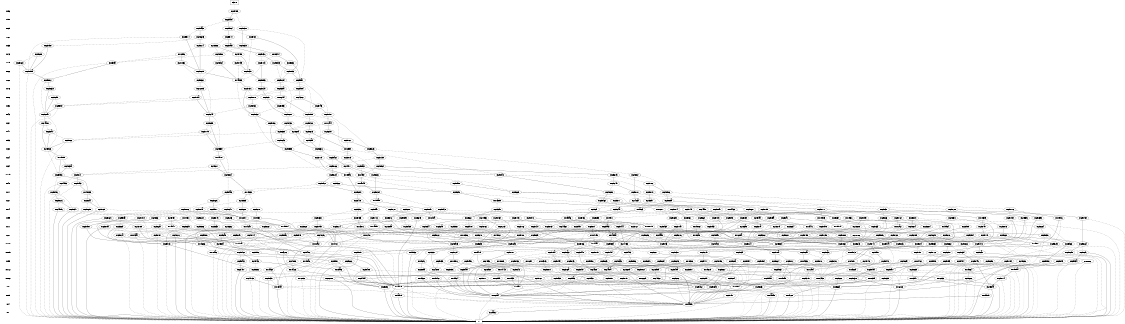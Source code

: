 digraph "DD" {
size = "7.5,10"
center = true;
edge [dir = none];
{ node [shape = plaintext];
  edge [style = invis];
  "CONST NODES" [style = invis];
" N56 " -> " N50 " -> " N69 " -> " N60 " -> " N63 " -> " N73 " -> " N79 " -> " N66 " -> " N82 " -> " N76 " -> " N86 " -> " N92 " -> " N43 " -> " N37 " -> " N47 " -> " N53 " -> " N30 " -> " N24 " -> " N34 " -> " N115 " -> " N40 " -> " N17 " -> " N27 " -> " N14 " -> " N99 " -> " N11 " -> " N21 " -> " N108 " -> " N105 " -> " N95 " -> " N112 " -> " N102 " -> " N8 " -> " N89 " -> " N4 " -> " N1 " -> "CONST NODES"; 
}
{ rank = same; node [shape = box]; edge [style = invis];
"  N370  "; }
{ rank = same; " N56 ";
"0x25489";
}
{ rank = same; " N50 ";
"0x25dbd";
}
{ rank = same; " N69 ";
"0x25c50";
"0x254a3";
"0x25d6d";
}
{ rank = same; " N60 ";
"0x25625";
"0x25544";
"0x25514";
"0x257cb";
}
{ rank = same; " N63 ";
"0x25c93";
"0x25d8e";
"0x25c14";
"0x258a5";
"0x25836";
}
{ rank = same; " N73 ";
"0x25850";
"0x1c5dc";
"0x1e3b4";
"0x2575e";
"0x25c8e";
"0x25c5c";
}
{ rank = same; " N79 ";
"0x257d9";
"0x25d64";
"0x251d0";
"0x2583c";
"0x25c2e";
"0x258be";
"0x20052";
"0x25bff";
}
{ rank = same; " N66 ";
"0x25025";
"0x256ae";
"0x25853";
"0x2585a";
}
{ rank = same; " N82 ";
"0x25c32";
"0x25882";
"0x25dc5";
"0x2564d";
"0x1ab35";
"0x255a1";
}
{ rank = same; " N76 ";
"0x20285";
"0x25640";
"0x2535a";
"0x2573c";
"0x25633";
"0x25d8d";
}
{ rank = same; " N86 ";
"0x2579a";
"0x25878";
"0x25651";
"0x256d5";
"0x24268";
"0x1c24d";
}
{ rank = same; " N92 ";
"0x257a8";
"0x25d30";
"0x25597";
"0x25d55";
}
{ rank = same; " N43 ";
"0x25680";
"0x25751";
"0x25c4b";
"0x25832";
"0x25895";
"0x252f5";
}
{ rank = same; " N37 ";
"0x25732";
"0x25699";
"0x25733";
"0x1c4a4";
"0x25dc8";
"0x24a80";
}
{ rank = same; " N47 ";
"0x25615";
"0x25c58";
"0x258a7";
"0x252b7";
"0x25779";
"0x2560f";
}
{ rank = same; " N53 ";
"0x256d3";
"0x258cc";
"0x25cad";
"0x25167";
}
{ rank = same; " N30 ";
"0x25823";
"0x1c5ef";
"0x25dc3";
"0x255ee";
"0x255fd";
"0x2563c";
}
{ rank = same; " N24 ";
"0x25739";
"0x25db2";
"0x25015";
"0x1d855";
"0x1fd78";
"0x25719";
}
{ rank = same; " N34 ";
"0x258a2";
"0x2563a";
"0x25866";
"0x24f17";
"0x25c07";
"0x25dcd";
}
{ rank = same; " N115 ";
"0x25d40";
"0x258c7";
"0x25d5c";
"0x25c3c";
"0x25675";
"0x25884";
"0x2582d";
"0x1eeac";
"0x25c41";
"0x24fe7";
}
{ rank = same; " N40 ";
"0x25d53";
"0x25d12";
"0x25249";
"0x25d98";
"0x1db4d";
"0x25322";
"0x24d93";
"0x25706";
}
{ rank = same; " N17 ";
"0x25001";
"0x1d36b";
"0x2581d";
"0x25dec";
"0x256ee";
"0x25ced";
"0x1b935";
"0x25cf8";
"0x25dae";
"0x25669";
"0x2503d";
"0x25d86";
}
{ rank = same; " N27 ";
"0x258ea";
"0x1bda0";
"0x25c4f";
"0x25571";
"0x25c16";
"0x25835";
"0x1d309";
"0x24cca";
"0x2562c";
"0x253d7";
"0x2541e";
"0x25d62";
}
{ rank = same; " N14 ";
"0x25c7e";
"0x25600";
"0x25cf1";
"0x25dfb";
"0x25620";
"0x25cb1";
"0x250fe";
"0x25d73";
"0x25c20";
"0x24fd0";
"0x25c47";
"0x25d07";
"0x25728";
"0x25771";
"0x25874";
"0x258db";
"0x25396";
"0x24bd6";
"0x25721";
"0x251c9";
"0x2587a";
"0x253f0";
"0x25c4a";
"0x25776";
"0x25749";
"0x1d463";
"0x25c29";
"0x1ce87";
"0x25641";
"0x1accf";
"0x2578b";
"0x2500c";
}
{ rank = same; " N99 ";
"0x2562f";
"0x25757";
"0x2519d";
"0x1dd35";
"0x258fa";
"0x25630";
"0x1cd0a";
"0x1c8b4";
"0x252cf";
"0x255fc";
"0x2560d";
"0x255ea";
"0x25df0";
"0x1f911";
"0x25c90";
"0x1d699";
"0x257e2";
"0x25372";
"0x25cc8";
"0x25c5e";
"0x255d9";
"0x25695";
"0x25c2b";
"0x25cf2";
"0x25cfd";
"0x1fbd6";
"0x2580d";
"0x1bffe";
"0x257e9";
"0x25ca1";
"0x25d61";
"0x25764";
"0x2584b";
"0x2575d";
"0x2546f";
"0x257eb";
"0x2564e";
"0x2540d";
"0x1f450";
"0x25621";
"0x25609";
"0x1df3c";
"0x25713";
"0x24e53";
"0x25d70";
"0x25c5f";
"0x257d8";
"0x25735";
"0x1f5a6";
"0x251af";
}
{ rank = same; " N11 ";
"0x25d59";
"0x2579b";
"0x1dc4b";
"0x25d75";
"0x256a8";
"0x24d32";
"0x25d09";
"0x258dd";
"0x25727";
"0x25c2a";
"0x25873";
"0x1eb1d";
"0x252a1";
"0x2536b";
"0x25614";
"0x258c9";
"0x2565b";
"0x258f4";
"0x258da";
"0x256f5";
"0x2568d";
"0x2587f";
"0x1b99d";
"0x20213";
"0x255f3";
"0x25d78";
"0x1bdcf";
"0x256c0";
"0x255e6";
"0x25828";
"0x25c7d";
"0x2528f";
"0x25d00";
"0x25632";
"0x25d44";
"0x1d06e";
"0x25c7a";
"0x1e019";
"0x1fd4c";
"0x25634";
"0x25dcb";
"0x1da8b";
"0x1db47";
"0x257c2";
"0x25c88";
"0x257a7";
"0x25531";
"0x2576c";
"0x25604";
"0x25da3";
"0x25d6b";
"0x25789";
"0x1f80c";
"0x257db";
"0x25c40";
"0x25dd7";
"0x1c7a2";
}
{ rank = same; " N21 ";
"0x1c7b0";
"0x25676";
"0x25c62";
"0x2577b";
"0x24fa9";
"0x25302";
"0x25394";
"0x25c1a";
"0x256db";
"0x25ddb";
"0x25670";
"0x25725";
"0x25d79";
"0x258ac";
"0x1d6aa";
"0x2579e";
"0x25821";
"0x25ca8";
"0x257e7";
"0x1bbc1";
"0x1c29a";
"0x256d6";
"0x1d1d9";
"0x2577f";
"0x2580e";
"0x25c98";
"0x1e656";
"0x256fd";
"0x24646";
"0x1aeba";
"0x25285";
"0x255d6";
"0x25722";
"0x2562b";
"0x25c1c";
"0x25822";
"0x20186";
"0x1eca8";
"0x25700";
"0x25d88";
"0x25616";
}
{ rank = same; " N108 ";
"0x24753";
"0x255ed";
"0x2583d";
"0x25329";
"0x1d7c1";
"0x2582c";
"0x1f7ea";
"0x25741";
"0x25c7f";
"0x23e60";
"0x25cd6";
"0x1f4fa";
"0x1d686";
"0x25d13";
"0x25db5";
"0x256fe";
"0x25d68";
"0x25648";
"0x258d4";
"0x257f5";
"0x25473";
"0x25644";
"0x1f991";
"0x256e2";
"0x25645";
"0x254b8";
"0x1cda2";
"0x25d4a";
"0x25786";
"0x25664";
"0x2556b";
}
{ rank = same; " N105 ";
"0x2503f";
"0x25456";
"0x258b6";
"0x25237";
"0x25290";
"0x2563f";
"0x256b7";
"0x25791";
"0x1b932";
"0x25875";
"0x257bf";
"0x25601";
"0x2572f";
"0x256ac";
"0x25d51";
"0x25453";
"0x25707";
"0x25d60";
"0x256fc";
"0x1edac";
"0x2519a";
"0x256a1";
"0x1f326";
"0x25579";
"0x23d48";
"0x25712";
"0x256a2";
"0x2561b";
"0x256da";
"0x256d8";
"0x1f47d";
"0x1de73";
"0x2578a";
}
{ rank = same; " N95 ";
"0x1e861";
"0x248ee";
"0x257dd";
"0x257a2";
"0x1c8f1";
"0x25d1f";
"0x25ce5";
"0x25d4b";
"0x25cdd";
"0x2574e";
"0x25dd8";
"0x25c30";
"0x25c0a";
"0x25d4f";
"0x1ed28";
"0x25da2";
"0x25d69";
"0x1d533";
"0x25cc2";
"0x1d752";
"0x2569b";
"0x25c99";
"0x2564f";
"0x1d89c";
"0x25870";
"0x25db8";
"0x25de6";
"0x25de1";
"0x23d20";
"0x25624";
"0x256de";
"0x257c7";
"0x1bea0";
"0x25ca3";
"0x254b4";
"0x257e5";
"0x25d7b";
"0x25dde";
"0x25854";
"0x1f64c";
"0x25c43";
"0x25dbb";
"0x25def";
"0x1d3c9";
"0x25d3a";
"0x25cd3";
"0x25477";
"0x1bd01";
"0x24ef2";
"0x25db4";
"0x1e889";
}
{ rank = same; " N112 ";
"0x1f4c3";
"0x1caa6";
"0x25d65";
"0x25cc5";
"0x1de64";
"0x1fccd";
"0x25890";
"0x1b8ba";
"0x25cca";
"0x25407";
"0x25880";
"0x2540e";
"0x256c7";
"0x1c494";
"0x24fc8";
"0x25c4c";
"0x1d426";
"0x25d9d";
"0x258b9";
"0x25dba";
"0x258bf";
"0x25760";
"0x1d743";
"0x25392";
"0x25db7";
"0x25ddd";
"0x2585c";
"0x2560b";
"0x24508";
"0x24a0a";
"0x25d50";
"0x2540a";
"0x1d619";
}
{ rank = same; " N102 ";
"0x254dd";
"0x256b9";
"0x25c6e";
"0x25d35";
"0x25dac";
"0x25819";
"0x247e3";
"0x2569d";
"0x25814";
"0x1c453";
"0x1ddc4";
"0x25638";
"0x1d6f5";
"0x24e32";
"0x25c82";
"0x1c892";
"0x25c0f";
"0x1d8db";
"0x25817";
"0x1c62b";
"0x25d37";
"0x25761";
"0x2028e";
"0x1cf8b";
"0x1ecbf";
"0x255ba";
"0x1d3c8";
"0x25375";
"0x1c9db";
"0x25851";
"0x25639";
"0x1ce33";
"0x25626";
"0x1d1b2";
}
{ rank = same; " N8 ";
"0x1cbba";
"0x1ffb7";
"0x2566f";
"0x25cec";
"0x1f89d";
"0x2534a";
"0x25cc3";
"0x25cd9";
"0x254c2";
"0x1c228";
"0x1ad15";
}
{ rank = same; " N89 ";
"0x1aad5";
"0x1bbd0";
"0x1e2a4";
"0x1f72e";
"0x1ad79";
"0x257b1";
}
{ rank = same; " N4 ";
"0x1aaeb";
}
{ rank = same; " N1 ";
"0x1aac7";
}
{ rank = same; "CONST NODES";
{ node [shape = box]; "0x1aac3";
}
}
"  N370  " -> "0x25489" [style = dotted];
"0x25489" -> "0x25dbd";
"0x25489" -> "0x25c50" [style = dashed];
"0x25dbd" -> "0x25d6d";
"0x25dbd" -> "0x254a3" [style = dashed];
"0x25c50" -> "0x25c93";
"0x25c50" -> "0x255a1" [style = dashed];
"0x254a3" -> "0x25625";
"0x254a3" -> "0x25514" [style = dashed];
"0x25d6d" -> "0x25544";
"0x25d6d" -> "0x257cb" [style = dashed];
"0x25625" -> "0x25c14";
"0x25625" -> "0x25d8e" [style = dashed];
"0x25544" -> "0x258a5";
"0x25544" -> "0x25836" [style = dashed];
"0x25514" -> "0x25025";
"0x25514" -> "0x2585a" [style = dashed];
"0x257cb" -> "0x25853";
"0x257cb" -> "0x256ae" [style = dashed];
"0x25c93" -> "0x1e3b4";
"0x25c93" -> "0x25850" [style = dashed];
"0x25d8e" -> "0x2585a";
"0x25d8e" -> "0x25c8e" [style = dashed];
"0x25c14" -> "0x25025";
"0x25c14" -> "0x1c5dc" [style = dashed];
"0x258a5" -> "0x25c5c";
"0x258a5" -> "0x25850" [style = dashed];
"0x25836" -> "0x2575e";
"0x25836" -> "0x25850" [style = dashed];
"0x25850" -> "0x25d64";
"0x25850" -> "0x25bff" [style = dashed];
"0x1c5dc" -> "0x20052";
"0x1c5dc" -> "0x25bff" [style = dashed];
"0x1e3b4" -> "0x2583c";
"0x1e3b4" -> "0x251d0" [style = dashed];
"0x2575e" -> "0x256ae";
"0x2575e" -> "0x257d9" [style = dashed];
"0x25c8e" -> "0x2585a";
"0x25c8e" -> "0x25c2e" [style = dashed];
"0x25c5c" -> "0x258be";
"0x25c5c" -> "0x251d0" [style = dashed];
"0x257d9" -> "0x256ae";
"0x257d9" -> "0x1ab35" [style = dashed];
"0x25d64" -> "0x1ab35";
"0x25d64" -> "0x25c32" [style = dashed];
"0x251d0" -> "0x25dc5";
"0x251d0" -> "0x1ab35" [style = dashed];
"0x2583c" -> "0x255a1";
"0x2583c" -> "0x2564d" [style = dashed];
"0x25c2e" -> "0x2585a";
"0x25c2e" -> "0x1aac3" [style = dashed];
"0x258be" -> "0x25853";
"0x258be" -> "0x2564d" [style = dashed];
"0x20052" -> "0x25025";
"0x20052" -> "0x25c32" [style = dashed];
"0x25bff" -> "0x25882";
"0x25bff" -> "0x1aac3" [style = dashed];
"0x25025" -> "0x1ab35";
"0x25025" -> "0x25c32" [style = dashed];
"0x256ae" -> "0x25dc5";
"0x256ae" -> "0x1ab35" [style = dashed];
"0x25853" -> "0x255a1";
"0x25853" -> "0x2564d" [style = dashed];
"0x2585a" -> "0x25882";
"0x2585a" -> "0x1aac3" [style = dashed];
"0x25c32" -> "0x20285";
"0x25c32" -> "0x25c4b" [style = dashed];
"0x25882" -> "0x25633";
"0x25882" -> "0x252f5" [style = dashed];
"0x25dc5" -> "0x25640";
"0x25dc5" -> "0x25680" [style = dashed];
"0x2564d" -> "0x2535a";
"0x2564d" -> "0x25895" [style = dashed];
"0x1ab35" -> "0x2573c";
"0x1ab35" -> "0x25832" [style = dashed];
"0x255a1" -> "0x25d8d";
"0x255a1" -> "0x25751" [style = dashed];
"0x20285" -> "0x25c4b";
"0x20285" -> "0x2579a" [style = dashed];
"0x25640" -> "0x25651";
"0x25640" -> "0x25878" [style = dashed];
"0x2535a" -> "0x1c24d";
"0x2535a" -> "0x25878" [style = dashed];
"0x2573c" -> "0x25832";
"0x2573c" -> "0x25878" [style = dashed];
"0x25633" -> "0x252f5";
"0x25633" -> "0x256d5" [style = dashed];
"0x25d8d" -> "0x24268";
"0x25d8d" -> "0x25878" [style = dashed];
"0x2579a" -> "0x25c4b";
"0x2579a" -> "0x25597" [style = dashed];
"0x25878" -> "0x25d30";
"0x25878" -> "0x25597" [style = dashed];
"0x25651" -> "0x25680";
"0x25651" -> "0x25d55" [style = dashed];
"0x256d5" -> "0x252f5";
"0x256d5" -> "0x25597" [style = dashed];
"0x24268" -> "0x257a8";
"0x24268" -> "0x25d55" [style = dashed];
"0x1c24d" -> "0x25895";
"0x1c24d" -> "0x25d55" [style = dashed];
"0x257a8" -> "0x25751";
"0x257a8" -> "0x25895" [style = dashed];
"0x25d30" -> "0x25832";
"0x25d30" -> "0x25c4b" [style = dashed];
"0x25597" -> "0x252f5";
"0x25597" -> "0x1aac3" [style = dashed];
"0x25d55" -> "0x25680";
"0x25d55" -> "0x25832" [style = dashed];
"0x25680" -> "0x25733";
"0x25680" -> "0x2563c" [style = dashed];
"0x25751" -> "0x1c4a4";
"0x25751" -> "0x25823" [style = dashed];
"0x25c4b" -> "0x25699";
"0x25c4b" -> "0x255fd" [style = dashed];
"0x25832" -> "0x25dc8";
"0x25832" -> "0x255ee" [style = dashed];
"0x25895" -> "0x25732";
"0x25895" -> "0x1c5ef" [style = dashed];
"0x252f5" -> "0x24a80";
"0x252f5" -> "0x25dc3" [style = dashed];
"0x25732" -> "0x25615";
"0x25732" -> "0x25c58" [style = dashed];
"0x25699" -> "0x255fd";
"0x25699" -> "0x25779" [style = dashed];
"0x25733" -> "0x2560f";
"0x25733" -> "0x25c58" [style = dashed];
"0x1c4a4" -> "0x252b7";
"0x1c4a4" -> "0x25c58" [style = dashed];
"0x25dc8" -> "0x255ee";
"0x25dc8" -> "0x25c58" [style = dashed];
"0x24a80" -> "0x25dc3";
"0x24a80" -> "0x258a7" [style = dashed];
"0x25615" -> "0x1c5ef";
"0x25615" -> "0x25cad" [style = dashed];
"0x25c58" -> "0x256d3";
"0x25c58" -> "0x258cc" [style = dashed];
"0x258a7" -> "0x25dc3";
"0x258a7" -> "0x258cc" [style = dashed];
"0x252b7" -> "0x25167";
"0x252b7" -> "0x25cad" [style = dashed];
"0x25779" -> "0x255fd";
"0x25779" -> "0x258cc" [style = dashed];
"0x2560f" -> "0x2563c";
"0x2560f" -> "0x25cad" [style = dashed];
"0x256d3" -> "0x255ee";
"0x256d3" -> "0x255fd" [style = dashed];
"0x258cc" -> "0x25dc3";
"0x258cc" -> "0x1aac3" [style = dashed];
"0x25cad" -> "0x2563c";
"0x25cad" -> "0x255ee" [style = dashed];
"0x25167" -> "0x25823";
"0x25167" -> "0x1c5ef" [style = dashed];
"0x25823" -> "0x25739";
"0x25823" -> "0x258c7" [style = dashed];
"0x1c5ef" -> "0x25015";
"0x1c5ef" -> "0x25d40" [style = dashed];
"0x25dc3" -> "0x1d855";
"0x25dc3" -> "0x25d5c" [style = dashed];
"0x255ee" -> "0x25719";
"0x255ee" -> "0x1eeac" [style = dashed];
"0x255fd" -> "0x1fd78";
"0x255fd" -> "0x25884" [style = dashed];
"0x2563c" -> "0x25db2";
"0x2563c" -> "0x25c3c" [style = dashed];
"0x25739" -> "0x25dcd";
"0x25739" -> "0x25866" [style = dashed];
"0x25db2" -> "0x24f17";
"0x25db2" -> "0x25866" [style = dashed];
"0x25015" -> "0x258a2";
"0x25015" -> "0x25866" [style = dashed];
"0x1d855" -> "0x25d5c";
"0x1d855" -> "0x2563a" [style = dashed];
"0x1fd78" -> "0x25884";
"0x1fd78" -> "0x25c07" [style = dashed];
"0x25719" -> "0x1eeac";
"0x25719" -> "0x25866" [style = dashed];
"0x258a2" -> "0x25d40";
"0x258a2" -> "0x24fe7" [style = dashed];
"0x2563a" -> "0x25d5c";
"0x2563a" -> "0x25c41" [style = dashed];
"0x25866" -> "0x2582d";
"0x25866" -> "0x25c41" [style = dashed];
"0x24f17" -> "0x25c3c";
"0x24f17" -> "0x24fe7" [style = dashed];
"0x25c07" -> "0x25884";
"0x25c07" -> "0x25c41" [style = dashed];
"0x25dcd" -> "0x25675";
"0x25dcd" -> "0x24fe7" [style = dashed];
"0x25d40" -> "0x256ee";
"0x25d40" -> "0x2581d" [style = dashed];
"0x258c7" -> "0x25001";
"0x258c7" -> "0x25d86" [style = dashed];
"0x25d5c" -> "0x1b935";
"0x25d5c" -> "0x25dec" [style = dashed];
"0x25c3c" -> "0x2503d";
"0x25c3c" -> "0x25669" [style = dashed];
"0x25675" -> "0x25249";
"0x25675" -> "0x25706" [style = dashed];
"0x25884" -> "0x1d36b";
"0x25884" -> "0x25dae" [style = dashed];
"0x2582d" -> "0x25d12";
"0x2582d" -> "0x25322" [style = dashed];
"0x1eeac" -> "0x25ced";
"0x1eeac" -> "0x25cf8" [style = dashed];
"0x25c41" -> "0x25d53";
"0x25c41" -> "0x24d93" [style = dashed];
"0x24fe7" -> "0x1db4d";
"0x24fe7" -> "0x25d98" [style = dashed];
"0x25d53" -> "0x1b935";
"0x25d53" -> "0x1aac3" [style = dashed];
"0x25d12" -> "0x25ced";
"0x25d12" -> "0x1d36b" [style = dashed];
"0x25249" -> "0x25001";
"0x25249" -> "0x256ee" [style = dashed];
"0x25d98" -> "0x25669";
"0x25d98" -> "0x25cf8" [style = dashed];
"0x1db4d" -> "0x2503d";
"0x1db4d" -> "0x25ced" [style = dashed];
"0x25322" -> "0x25cf8";
"0x25322" -> "0x25dae" [style = dashed];
"0x24d93" -> "0x25dec";
"0x24d93" -> "0x1aac3" [style = dashed];
"0x25706" -> "0x25d86";
"0x25706" -> "0x2581d" [style = dashed];
"0x25001" -> "0x24cca";
"0x25001" -> "0x25728" [style = dashed];
"0x1d36b" -> "0x25835";
"0x1d36b" -> "0x25c7e" [style = dashed];
"0x2581d" -> "0x253d7";
"0x2581d" -> "0x25cb1" [style = dashed];
"0x25dec" -> "0x25c16";
"0x25dec" -> "0x25c47" [style = dashed];
"0x256ee" -> "0x25d62";
"0x256ee" -> "0x2578b" [style = dashed];
"0x25ced" -> "0x2541e";
"0x25ced" -> "0x25600" [style = dashed];
"0x1b935" -> "0x25c4f";
"0x1b935" -> "0x251c9" [style = dashed];
"0x25cf8" -> "0x1d309";
"0x25cf8" -> "0x25874" [style = dashed];
"0x25dae" -> "0x2562c";
"0x25dae" -> "0x25641" [style = dashed];
"0x25669" -> "0x25571";
"0x25669" -> "0x258db" [style = dashed];
"0x2503d" -> "0x1bda0";
"0x2503d" -> "0x25d73" [style = dashed];
"0x25d86" -> "0x258ea";
"0x25d86" -> "0x25776" [style = dashed];
"0x258ea" -> "0x25771";
"0x258ea" -> "0x1accf" [style = dashed];
"0x1bda0" -> "0x250fe";
"0x1bda0" -> "0x25dfb" [style = dashed];
"0x25c4f" -> "0x251c9";
"0x25c4f" -> "0x25c29" [style = dashed];
"0x25571" -> "0x24fd0";
"0x25571" -> "0x25c4a" [style = dashed];
"0x25c16" -> "0x25c47";
"0x25c16" -> "0x24bd6" [style = dashed];
"0x25835" -> "0x25c20";
"0x25835" -> "0x2587a" [style = dashed];
"0x1d309" -> "0x1ce87";
"0x1d309" -> "0x253f0" [style = dashed];
"0x24cca" -> "0x1d463";
"0x24cca" -> "0x25cf1" [style = dashed];
"0x2562c" -> "0x25d07";
"0x2562c" -> "0x2500c" [style = dashed];
"0x253d7" -> "0x25620";
"0x253d7" -> "0x1accf" [style = dashed];
"0x2541e" -> "0x25721";
"0x2541e" -> "0x25396" [style = dashed];
"0x25d62" -> "0x25749";
"0x25d62" -> "0x25cf1" [style = dashed];
"0x25c7e" -> "0x1bffe";
"0x25c7e" -> "0x25cf2" [style = dashed];
"0x25600" -> "0x25372";
"0x25600" -> "0x2546f" [style = dashed];
"0x25cf1" -> "0x257e2";
"0x25cf1" -> "0x255d9" [style = dashed];
"0x25dfb" -> "0x25735";
"0x25dfb" -> "0x25713" [style = dashed];
"0x25620" -> "0x25764";
"0x25620" -> "0x258fa" [style = dashed];
"0x25cb1" -> "0x255fc";
"0x25cb1" -> "0x25cc8" [style = dashed];
"0x250fe" -> "0x1cd0a";
"0x250fe" -> "0x257d8" [style = dashed];
"0x25d73" -> "0x25372";
"0x25d73" -> "0x257eb" [style = dashed];
"0x25c20" -> "0x1c8b4";
"0x25c20" -> "0x2584b" [style = dashed];
"0x24fd0" -> "0x25c5f";
"0x24fd0" -> "0x251af" [style = dashed];
"0x25c47" -> "0x1aac3";
"0x25c47" -> "0x252cf" [style = dashed];
"0x25d07" -> "0x1c8b4";
"0x25d07" -> "0x1f450" [style = dashed];
"0x25728" -> "0x2575d";
"0x25728" -> "0x25c90" [style = dotted];
"0x25771" -> "0x1d699";
"0x25771" -> "0x1dd35" [style = dashed];
"0x25874" -> "0x25d61";
"0x25874" -> "0x25ca1" [style = dashed];
"0x258db" -> "0x25d61";
"0x258db" -> "0x1df3c" [style = dashed];
"0x25396" -> "0x25735";
"0x25396" -> "0x25630" [style = dashed];
"0x24bd6" -> "0x1aac3";
"0x24bd6" -> "0x2560d" [style = dashed];
"0x25721" -> "0x1cd0a";
"0x25721" -> "0x24e53" [style = dashed];
"0x251c9" -> "0x1aac3";
"0x251c9" -> "0x2564e" [style = dashed];
"0x2587a" -> "0x1c8b4";
"0x2587a" -> "0x255ea" [style = dashed];
"0x253f0" -> "0x25621";
"0x253f0" -> "0x25d70" [style = dashed];
"0x25c4a" -> "0x25621";
"0x25c4a" -> "0x25df0" [style = dashed];
"0x25776" -> "0x1fbd6";
"0x25776" -> "0x2519d" [style = dashed];
"0x25749" -> "0x257e9";
"0x25749" -> "0x1f911" [style = dashed];
"0x1d463" -> "0x2580d";
"0x1d463" -> "0x2562f" [style = dotted];
"0x25c29" -> "0x1aac3";
"0x25c29" -> "0x25757" [style = dashed];
"0x1ce87" -> "0x25c5f";
"0x1ce87" -> "0x25609" [style = dashed];
"0x25641" -> "0x1bffe";
"0x25641" -> "0x2540d" [style = dashed];
"0x1accf" -> "0x25c5e";
"0x1accf" -> "0x1f5a6" [style = dashed];
"0x2578b" -> "0x25695";
"0x2578b" -> "0x25cfd" [style = dashed];
"0x2500c" -> "0x1c8b4";
"0x2500c" -> "0x25c2b" [style = dashed];
"0x2562f" -> "0x25dcb";
"0x2562f" -> "0x1d06e" [style = dotted];
"0x25757" -> "0x1db47";
"0x25757" -> "0x2565b" [style = dashed];
"0x2519d" -> "0x2556b";
"0x2519d" -> "0x25c7f" [style = dashed];
"0x1dd35" -> "0x1eb1d";
"0x1dd35" -> "0x25d75" [style = dashed];
"0x258fa" -> "0x1fd4c";
"0x258fa" -> "0x256a8" [style = dashed];
"0x25630" -> "0x2579b";
"0x25630" -> "0x25828" [style = dashed];
"0x1cd0a" -> "0x25727";
"0x1cd0a" -> "0x1aac3" [style = dashed];
"0x1c8b4" -> "0x1b99d";
"0x1c8b4" -> "0x1dc4b" [style = dashed];
"0x252cf" -> "0x1d7c1";
"0x252cf" -> "0x1f7ea" [style = dashed];
"0x255fc" -> "0x256e2";
"0x255fc" -> "0x2582c" [style = dashed];
"0x2560d" -> "0x1b99d";
"0x2560d" -> "0x25c2a" [style = dashed];
"0x255ea" -> "0x25d00";
"0x255ea" -> "0x2536b" [style = dashed];
"0x25df0" -> "0x2568d";
"0x25df0" -> "0x25531" [style = dashed];
"0x1f911" -> "0x25da3";
"0x1f911" -> "0x2587f" [style = dashed];
"0x25c90" -> "0x25cd6";
"0x25c90" -> "0x25648" [style = dotted];
"0x1d699" -> "0x257a7";
"0x1d699" -> "0x25873" [style = dashed];
"0x257e2" -> "0x258c9";
"0x257e2" -> "0x25d6b" [style = dashed];
"0x25372" -> "0x25645";
"0x25372" -> "0x1aac3" [style = dashed];
"0x25cc8" -> "0x23e60";
"0x25cc8" -> "0x254b8" [style = dashed];
"0x25c5e" -> "0x25dd7";
"0x25c5e" -> "0x24d32" [style = dashed];
"0x255d9" -> "0x25614";
"0x255d9" -> "0x25d59" [style = dashed];
"0x25695" -> "0x25473";
"0x25695" -> "0x25d68" [style = dashed];
"0x25c2b" -> "0x1aac3";
"0x25c2b" -> "0x25789" [style = dashed];
"0x25cf2" -> "0x25d13";
"0x25cf2" -> "0x1d686" [style = dashed];
"0x25cfd" -> "0x255ed";
"0x25cfd" -> "0x1f4fa" [style = dashed];
"0x1fbd6" -> "0x1f991";
"0x1fbd6" -> "0x25329" [style = dashed];
"0x2580d" -> "0x25604";
"0x2580d" -> "0x1aac3" [style = dashed];
"0x1bffe" -> "0x1d7c1";
"0x1bffe" -> "0x1cda2" [style = dashed];
"0x257e9" -> "0x25c88";
"0x257e9" -> "0x2528f" [style = dashed];
"0x25ca1" -> "0x23e60";
"0x25ca1" -> "0x257f5" [style = dashed];
"0x25d61" -> "0x2583d";
"0x25d61" -> "0x25d4a" [style = dashed];
"0x25764" -> "0x1c7a2";
"0x25764" -> "0x25d09" [style = dashed];
"0x2584b" -> "0x255f3";
"0x2584b" -> "0x25632" [style = dashed];
"0x2575d" -> "0x25664";
"0x2575d" -> "0x1aac3" [style = dashed];
"0x2546f" -> "0x256fe";
"0x2546f" -> "0x25db5" [style = dashed];
"0x257eb" -> "0x24753";
"0x257eb" -> "0x25786" [style = dashed];
"0x2564e" -> "0x1ad15";
"0x2564e" -> "0x25456" [style = dashed];
"0x2540d" -> "0x1aac3";
"0x2540d" -> "0x258d4" [style = dashed];
"0x1f450" -> "0x258dd";
"0x1f450" -> "0x255e6" [style = dashed];
"0x25621" -> "0x258f4";
"0x25621" -> "0x25d78" [style = dashed];
"0x25609" -> "0x25c7d";
"0x25609" -> "0x257db" [style = dashed];
"0x1df3c" -> "0x25741";
"0x1df3c" -> "0x25644" [style = dashed];
"0x25713" -> "0x258da";
"0x25713" -> "0x1da8b" [style = dashed];
"0x24e53" -> "0x20213";
"0x24e53" -> "0x2576c" [style = dashed];
"0x25d70" -> "0x1e019";
"0x25d70" -> "0x252a1" [style = dashed];
"0x25c5f" -> "0x256f5";
"0x25c5f" -> "0x1bdcf" [style = dashed];
"0x257d8" -> "0x25d44";
"0x257d8" -> "0x257c2" [style = dashed];
"0x25735" -> "0x1f80c";
"0x25735" -> "0x256c0" [style = dashed];
"0x1f5a6" -> "0x1e019";
"0x1f5a6" -> "0x25c40" [style = dashed];
"0x251af" -> "0x25634";
"0x251af" -> "0x25c7a" [style = dashed];
"0x25d59" -> "0x1e656";
"0x25d59" -> "0x258ac" [style = dashed];
"0x2579b" -> "0x256fe";
"0x2579b" -> "0x25d88" [style = dashed];
"0x1dc4b" -> "0x1cda2";
"0x1dc4b" -> "0x24646" [style = dashed];
"0x25d75" -> "0x20186";
"0x25d75" -> "0x25676" [style = dashed];
"0x256a8" -> "0x25ddb";
"0x256a8" -> "0x25676" [style = dashed];
"0x24d32" -> "0x2562b";
"0x24d32" -> "0x24646" [style = dashed];
"0x25d09" -> "0x2562b";
"0x25d09" -> "0x25394" [style = dashed];
"0x258dd" -> "0x1aac3";
"0x258dd" -> "0x25c1c" [style = dashed];
"0x25727" -> "0x25645";
"0x25727" -> "0x25725" [style = dashed];
"0x25c2a" -> "0x1f7ea";
"0x25c2a" -> "0x25c1a" [style = dashed];
"0x25873" -> "0x25c62";
"0x25873" -> "0x25394" [style = dashed];
"0x1eb1d" -> "0x25285";
"0x1eb1d" -> "0x25302" [style = dashed];
"0x252a1" -> "0x257f5";
"0x252a1" -> "0x25d79" [style = dashed];
"0x2536b" -> "0x1d686";
"0x2536b" -> "0x258ac" [style = dashed];
"0x25614" -> "0x25670";
"0x25614" -> "0x25d88" [style = dashed];
"0x258c9" -> "0x25821";
"0x258c9" -> "0x1c7b0" [style = dashed];
"0x2565b" -> "0x25456";
"0x2565b" -> "0x257e7" [style = dashed];
"0x258f4" -> "0x2583d";
"0x258f4" -> "0x1c7b0" [style = dashed];
"0x258da" -> "0x1bbc1";
"0x258da" -> "0x25d88" [style = dashed];
"0x256f5" -> "0x2583d";
"0x256f5" -> "0x25616" [style = dashed];
"0x2568d" -> "0x25722";
"0x2568d" -> "0x1aac3" [style = dashed];
"0x2587f" -> "0x1d1d9";
"0x2587f" -> "0x25700" [style = dashed];
"0x1b99d" -> "0x1d7c1";
"0x1b99d" -> "0x1c7b0" [style = dashed];
"0x20213" -> "0x256fe";
"0x20213" -> "0x256fd" [style = dashed];
"0x255f3" -> "0x25d13";
"0x255f3" -> "0x256db" [style = dashed];
"0x25d78" -> "0x25d4a";
"0x25d78" -> "0x24646" [style = dashed];
"0x1bdcf" -> "0x25d4a";
"0x1bdcf" -> "0x25394" [style = dashed];
"0x256c0" -> "0x1aac3";
"0x256c0" -> "0x24646" [style = dashed];
"0x255e6" -> "0x258d4";
"0x255e6" -> "0x25ca8" [style = dashed];
"0x25828" -> "0x25db5";
"0x25828" -> "0x258ac" [style = dashed];
"0x25c7d" -> "0x23e60";
"0x25c7d" -> "0x25302" [style = dashed];
"0x2528f" -> "0x25c98";
"0x2528f" -> "0x1aac3" [style = dashed];
"0x25d00" -> "0x25d13";
"0x25d00" -> "0x25d88" [style = dashed];
"0x25632" -> "0x1d686";
"0x25632" -> "0x2577f" [style = dashed];
"0x25d44" -> "0x24753";
"0x25d44" -> "0x256fd" [style = dashed];
"0x1d06e" -> "0x1eca8";
"0x1d06e" -> "0x25700" [style = dashed];
"0x25c7a" -> "0x25644";
"0x25c7a" -> "0x25676" [style = dashed];
"0x1e019" -> "0x23e60";
"0x1e019" -> "0x1aac3" [style = dashed];
"0x1fd4c" -> "0x2580e";
"0x1fd4c" -> "0x25302" [style = dashed];
"0x25634" -> "0x25741";
"0x25634" -> "0x25302" [style = dashed];
"0x25dcb" -> "0x1c29a";
"0x25dcb" -> "0x256fd" [style = dotted];
"0x1da8b" -> "0x25822";
"0x1da8b" -> "0x258ac" [style = dashed];
"0x1db47" -> "0x1ad15";
"0x1db47" -> "0x1d6aa" [style = dashed];
"0x257c2" -> "0x25786";
"0x257c2" -> "0x25700" [style = dashed];
"0x25c88" -> "0x25821";
"0x25c88" -> "0x25725" [style = dashed];
"0x257a7" -> "0x2577b";
"0x257a7" -> "0x25616" [style = dashed];
"0x25531" -> "0x256d6";
"0x25531" -> "0x25d79" [style = dashed];
"0x2576c" -> "0x25db5";
"0x2576c" -> "0x25700" [style = dashed];
"0x25604" -> "0x255d6";
"0x25604" -> "0x25725" [style = dashed];
"0x25da3" -> "0x1aeba";
"0x25da3" -> "0x256fd" [style = dashed];
"0x25d6b" -> "0x25c98";
"0x25d6b" -> "0x24646" [style = dashed];
"0x25789" -> "0x258d4";
"0x25789" -> "0x25d79" [style = dashed];
"0x1f80c" -> "0x25645";
"0x1f80c" -> "0x1c7b0" [style = dashed];
"0x257db" -> "0x257f5";
"0x257db" -> "0x25676" [style = dashed];
"0x25c40" -> "0x24fa9";
"0x25c40" -> "0x25d79" [style = dashed];
"0x25dd7" -> "0x2579e";
"0x25dd7" -> "0x1c7b0" [style = dashed];
"0x1c7a2" -> "0x2579e";
"0x1c7a2" -> "0x25616" [style = dashed];
"0x1c7b0" -> "0x1d7c1";
"0x1c7b0" -> "0x1aac3" [style = dashed];
"0x25676" -> "0x257f5";
"0x25676" -> "0x1f7ea" [style = dashed];
"0x25c62" -> "0x25329";
"0x25c62" -> "0x25d4a" [style = dashed];
"0x2577b" -> "0x1f991";
"0x2577b" -> "0x2583d" [style = dashed];
"0x24fa9" -> "0x254b8";
"0x24fa9" -> "0x257f5" [style = dashed];
"0x25302" -> "0x23e60";
"0x25302" -> "0x1d7c1" [style = dashed];
"0x25394" -> "0x25d4a";
"0x25394" -> "0x1aac3" [style = dashed];
"0x25c1a" -> "0x1f7ea";
"0x25c1a" -> "0x1aac3" [style = dashed];
"0x256db" -> "0x25d13";
"0x256db" -> "0x1ad15" [style = dashed];
"0x25ddb" -> "0x254b8";
"0x25ddb" -> "0x25644" [style = dashed];
"0x25670" -> "0x255ed";
"0x25670" -> "0x256fe" [style = dashed];
"0x25725" -> "0x25645";
"0x25725" -> "0x1aac3" [style = dashed];
"0x25d79" -> "0x258d4";
"0x25d79" -> "0x1aac3" [style = dashed];
"0x258ac" -> "0x1d686";
"0x258ac" -> "0x1aac3" [style = dashed];
"0x1d6aa" -> "0x1ad15";
"0x1d6aa" -> "0x1aac3" [style = dashed];
"0x2579e" -> "0x256e2";
"0x2579e" -> "0x2583d" [style = dashed];
"0x25821" -> "0x25473";
"0x25821" -> "0x25645" [style = dashed];
"0x25ca8" -> "0x258d4";
"0x25ca8" -> "0x1f7ea" [style = dashed];
"0x257e7" -> "0x25456";
"0x257e7" -> "0x1aac3" [style = dashed];
"0x1bbc1" -> "0x24753";
"0x1bbc1" -> "0x256fe" [style = dashed];
"0x1c29a" -> "0x25cd6";
"0x1c29a" -> "0x24753" [style = dotted];
"0x256d6" -> "0x25644";
"0x256d6" -> "0x257f5" [style = dashed];
"0x1d1d9" -> "0x1f4fa";
"0x1d1d9" -> "0x25786" [style = dashed];
"0x2577f" -> "0x1d686";
"0x2577f" -> "0x25456" [style = dashed];
"0x2580e" -> "0x23e60";
"0x2580e" -> "0x25741" [style = dashed];
"0x25c98" -> "0x25d68";
"0x25c98" -> "0x1aac3" [style = dashed];
"0x1e656" -> "0x1f4fa";
"0x1e656" -> "0x25db5" [style = dashed];
"0x256fd" -> "0x256fe";
"0x256fd" -> "0x1ad15" [style = dashed];
"0x24646" -> "0x1cda2";
"0x24646" -> "0x1aac3" [style = dashed];
"0x1aeba" -> "0x255ed";
"0x1aeba" -> "0x24753" [style = dashed];
"0x25285" -> "0x2556b";
"0x25285" -> "0x25741" [style = dashed];
"0x255d6" -> "0x25664";
"0x255d6" -> "0x25645" [style = dashed];
"0x25722" -> "0x25741";
"0x25722" -> "0x23e60" [style = dashed];
"0x2562b" -> "0x2582c";
"0x2562b" -> "0x25d4a" [style = dashed];
"0x25c1c" -> "0x1aac3";
"0x25c1c" -> "0x1d7c1" [style = dashed];
"0x25822" -> "0x25786";
"0x25822" -> "0x25db5" [style = dashed];
"0x20186" -> "0x25c7f";
"0x20186" -> "0x25644" [style = dashed];
"0x1eca8" -> "0x25648";
"0x1eca8" -> "0x25786" [style = dashed];
"0x25700" -> "0x25db5";
"0x25700" -> "0x25456" [style = dashed];
"0x25d88" -> "0x25d13";
"0x25d88" -> "0x1aac3" [style = dashed];
"0x25616" -> "0x2583d";
"0x25616" -> "0x1aac3" [style = dashed];
"0x24753" -> "0x257bf";
"0x24753" -> "0x2503f" [style = dashed];
"0x255ed" -> "0x25453";
"0x255ed" -> "0x23d48" [style = dashed];
"0x2583d" -> "0x1f47d";
"0x2583d" -> "0x1b932" [style = dashed];
"0x25329" -> "0x1bd01";
"0x25329" -> "0x1aac3" [style = dashed];
"0x1d7c1" -> "0x1d426";
"0x1d7c1" -> "0x1ad15" [style = dashed];
"0x2582c" -> "0x1bd01";
"0x2582c" -> "0x25ce5" [style = dashed];
"0x1f7ea" -> "0x1f326";
"0x1f7ea" -> "0x25456" [style = dashed];
"0x25741" -> "0x25d51";
"0x25741" -> "0x2503f" [style = dashed];
"0x25c7f" -> "0x256ac";
"0x25c7f" -> "0x25791" [style = dashed];
"0x23e60" -> "0x1de73";
"0x23e60" -> "0x23d48" [style = dashed];
"0x25cd6" -> "0x2561b";
"0x25cd6" -> "0x25712" [style = dashed];
"0x1f4fa" -> "0x256a2";
"0x1f4fa" -> "0x25875" [style = dashed];
"0x1d686" -> "0x25d60";
"0x1d686" -> "0x1edac" [style = dashed];
"0x25d13" -> "0x25392";
"0x25d13" -> "0x1aac3" [style = dashed];
"0x25db5" -> "0x2572f";
"0x25db5" -> "0x25707" [style = dashed];
"0x256fe" -> "0x25237";
"0x256fe" -> "0x23d48" [style = dashed];
"0x25d68" -> "0x25dde";
"0x25d68" -> "0x25ce5" [style = dashed];
"0x25648" -> "0x256b7";
"0x25648" -> "0x25791" [style = dashed];
"0x258d4" -> "0x258b6";
"0x258d4" -> "0x1edac" [style = dashed];
"0x257f5" -> "0x256da";
"0x257f5" -> "0x25707" [style = dashed];
"0x25473" -> "0x256a1";
"0x25473" -> "0x2563f" [style = dashed];
"0x25644" -> "0x2578a";
"0x25644" -> "0x25601" [style = dashed];
"0x1f991" -> "0x25290";
"0x1f991" -> "0x256fc" [style = dashed];
"0x256e2" -> "0x25290";
"0x256e2" -> "0x2563f" [style = dashed];
"0x25645" -> "0x25579";
"0x25645" -> "0x1b932" [style = dashed];
"0x254b8" -> "0x256ac";
"0x254b8" -> "0x25875" [style = dashed];
"0x1cda2" -> "0x248ee";
"0x1cda2" -> "0x1bea0" [style = dashed];
"0x25d4a" -> "0x25db8";
"0x25d4a" -> "0x1aac3" [style = dashed];
"0x25786" -> "0x2519a";
"0x25786" -> "0x25601" [style = dashed];
"0x25664" -> "0x256d8";
"0x25664" -> "0x256fc" [style = dashed];
"0x2556b" -> "0x1de73";
"0x2556b" -> "0x25712" [style = dotted];
"0x2503f" -> "0x25854";
"0x2503f" -> "0x257e5" [style = dashed];
"0x25456" -> "0x1ad15";
"0x25456" -> "0x1bea0" [style = dashed];
"0x258b6" -> "0x25cc2";
"0x258b6" -> "0x1aac3" [style = dashed];
"0x25237" -> "0x24508";
"0x25237" -> "0x1f64c" [style = dashed];
"0x25290" -> "0x25dd8";
"0x25290" -> "0x2564f" [style = dashed];
"0x2563f" -> "0x25d4b";
"0x2563f" -> "0x25def" [style = dashed];
"0x256b7" -> "0x256de";
"0x256b7" -> "0x25cdd" [style = dashed];
"0x25791" -> "0x25c30";
"0x25791" -> "0x1d752" [style = dashed];
"0x1b932" -> "0x1aac3";
"0x1b932" -> "0x25de1" [style = dashed];
"0x25875" -> "0x25db4";
"0x25875" -> "0x1c8f1" [style = dashed];
"0x257bf" -> "0x25cd3";
"0x257bf" -> "0x1d3c9" [style = dashed];
"0x25601" -> "0x25c0a";
"0x25601" -> "0x2569b" [style = dashed];
"0x2572f" -> "0x1d89c";
"0x2572f" -> "0x25c99" [style = dashed];
"0x256ac" -> "0x25870";
"0x256ac" -> "0x23d20" [style = dashed];
"0x25d51" -> "0x25d7b";
"0x25d51" -> "0x2574e" [style = dashed];
"0x25453" -> "0x25de6";
"0x25453" -> "0x25ca3" [style = dashed];
"0x25707" -> "0x24ef2";
"0x25707" -> "0x1c8f1" [style = dashed];
"0x25d60" -> "0x257a2";
"0x25d60" -> "0x25da2" [style = dashed];
"0x256fc" -> "0x1aac3";
"0x256fc" -> "0x25d3a" [style = dashed];
"0x1edac" -> "0x25de1";
"0x1edac" -> "0x1aac3" [style = dashed];
"0x2519a" -> "0x25d4f";
"0x2519a" -> "0x1e889" [style = dashed];
"0x256a1" -> "0x25d1f";
"0x256a1" -> "0x254b4" [style = dashed];
"0x1f326" -> "0x1d426";
"0x1f326" -> "0x248ee" [style = dashed];
"0x25579" -> "0x1aac3";
"0x25579" -> "0x25cc2" [style = dashed];
"0x23d48" -> "0x1aaeb";
"0x23d48" -> "0x1c8f1" [style = dashed];
"0x25712" -> "0x1e861";
"0x25712" -> "0x1d752" [style = dotted];
"0x256a2" -> "0x25c43";
"0x256a2" -> "0x25d69" [style = dashed];
"0x2561b" -> "0x25477";
"0x2561b" -> "0x1ed28" [style = dotted];
"0x256da" -> "0x1d533";
"0x256da" -> "0x23d20" [style = dashed];
"0x256d8" -> "0x1aac3";
"0x256d8" -> "0x257dd" [style = dashed];
"0x1f47d" -> "0x25c4c";
"0x1f47d" -> "0x25dbb" [style = dashed];
"0x1de73" -> "0x1c453";
"0x1de73" -> "0x23d20" [style = dashed];
"0x2578a" -> "0x25624";
"0x2578a" -> "0x257c7" [style = dashed];
"0x1e861" -> "0x1f72e";
"0x1e861" -> "0x1aac3" [style = dashed];
"0x248ee" -> "0x1f4c3";
"0x248ee" -> "0x1d426" [style = dashed];
"0x257dd" -> "0x25db7";
"0x257dd" -> "0x1aac3" [style = dashed];
"0x257a2" -> "0x1caa6";
"0x257a2" -> "0x25392" [style = dashed];
"0x1c8f1" -> "0x1e2a4";
"0x1c8f1" -> "0x1aaeb" [style = dashed];
"0x25d1f" -> "0x1b8ba";
"0x25d1f" -> "0x1de64" [style = dashed];
"0x25ce5" -> "0x1aac3";
"0x25ce5" -> "0x1c228" [style = dashed];
"0x25d4b" -> "0x2534a";
"0x25d4b" -> "0x1c228" [style = dashed];
"0x25cdd" -> "0x25dba";
"0x25cdd" -> "0x1d619" [style = dotted];
"0x2574e" -> "0x25d65";
"0x2574e" -> "0x1c494" [style = dashed];
"0x25dd8" -> "0x25cc5";
"0x25dd8" -> "0x25ddd" [style = dashed];
"0x25c30" -> "0x25cd9";
"0x25c30" -> "0x1aac3" [style = dotted];
"0x25c0a" -> "0x25cd9";
"0x25c0a" -> "0x1f89d" [style = dashed];
"0x25d4f" -> "0x24fc8";
"0x25d4f" -> "0x25cca" [style = dashed];
"0x1ed28" -> "0x24a0a";
"0x1ed28" -> "0x1d619" [style = dotted];
"0x25da2" -> "0x25407";
"0x25da2" -> "0x25392" [style = dashed];
"0x25d69" -> "0x25dba";
"0x25d69" -> "0x258b9" [style = dashed];
"0x1d533" -> "0x25d50";
"0x1d533" -> "0x1c453" [style = dashed];
"0x25cc2" -> "0x2540e";
"0x25cc2" -> "0x1aac3" [style = dashed];
"0x1d752" -> "0x1e2a4";
"0x1d752" -> "0x1aac3" [style = dotted];
"0x2569b" -> "0x1e2a4";
"0x2569b" -> "0x1f89d" [style = dashed];
"0x25c99" -> "0x25dba";
"0x25c99" -> "0x24508" [style = dashed];
"0x2564f" -> "0x25d9d";
"0x2564f" -> "0x25ddd" [style = dashed];
"0x1d89c" -> "0x1d743";
"0x1d89c" -> "0x24508" [style = dashed];
"0x25870" -> "0x2560b";
"0x25870" -> "0x1c453" [style = dashed];
"0x25db8" -> "0x25760";
"0x25db8" -> "0x25c4c" [style = dashed];
"0x25de6" -> "0x2540a";
"0x25de6" -> "0x258b9" [style = dashed];
"0x25de1" -> "0x25cec";
"0x25de1" -> "0x1aac3" [style = dashed];
"0x23d20" -> "0x1d8db";
"0x23d20" -> "0x1c453" [style = dashed];
"0x25624" -> "0x2560b";
"0x25624" -> "0x1c494" [style = dashed];
"0x256de" -> "0x24fc8";
"0x256de" -> "0x1d619" [style = dotted];
"0x257c7" -> "0x1d8db";
"0x257c7" -> "0x1c494" [style = dashed];
"0x1bea0" -> "0x1cbba";
"0x1bea0" -> "0x1ad15" [style = dashed];
"0x25ca3" -> "0x24a0a";
"0x25ca3" -> "0x258b9" [style = dashed];
"0x254b4" -> "0x25db7";
"0x254b4" -> "0x1de64" [style = dashed];
"0x257e5" -> "0x254c2";
"0x257e5" -> "0x1f89d" [style = dashed];
"0x25d7b" -> "0x1fccd";
"0x25d7b" -> "0x1c494" [style = dashed];
"0x25dde" -> "0x1aac3";
"0x25dde" -> "0x1de64" [style = dashed];
"0x25854" -> "0x25cc3";
"0x25854" -> "0x1f89d" [style = dashed];
"0x1f64c" -> "0x258bf";
"0x1f64c" -> "0x24508" [style = dashed];
"0x25c43" -> "0x24fc8";
"0x25c43" -> "0x258b9" [style = dashed];
"0x25dbb" -> "0x2585c";
"0x25dbb" -> "0x25c4c" [style = dashed];
"0x25def" -> "0x2566f";
"0x25def" -> "0x1c228" [style = dashed];
"0x1d3c9" -> "0x25880";
"0x1d3c9" -> "0x25cca" [style = dashed];
"0x25d3a" -> "0x2566f";
"0x25d3a" -> "0x1aac3" [style = dashed];
"0x25cd3" -> "0x25890";
"0x25cd3" -> "0x25cca" [style = dashed];
"0x25477" -> "0x256c7";
"0x25477" -> "0x1d619" [style = dashed];
"0x1bd01" -> "0x25760";
"0x1bd01" -> "0x25ddd" [style = dashed];
"0x24ef2" -> "0x1ffb7";
"0x24ef2" -> "0x1aaeb" [style = dashed];
"0x25db4" -> "0x25cd9";
"0x25db4" -> "0x1aaeb" [style = dashed];
"0x1e889" -> "0x25dba";
"0x1e889" -> "0x25cca" [style = dashed];
"0x1f4c3" -> "0x1cbba";
"0x1f4c3" -> "0x247e3" [style = dashed];
"0x1caa6" -> "0x25cec";
"0x1caa6" -> "0x254dd" [style = dashed];
"0x25d65" -> "0x255ba";
"0x25d65" -> "0x1d8db" [style = dashed];
"0x25cc5" -> "0x1cf8b";
"0x25cc5" -> "0x1aac3" [style = dashed];
"0x1de64" -> "0x25626";
"0x1de64" -> "0x1aac3" [style = dashed];
"0x1fccd" -> "0x25639";
"0x1fccd" -> "0x1c453" [style = dashed];
"0x25890" -> "0x25c0f";
"0x25890" -> "0x2569d" [style = dashed];
"0x1b8ba" -> "0x25814";
"0x1b8ba" -> "0x1aac3" [style = dashed];
"0x25cca" -> "0x25c82";
"0x25cca" -> "0x25dac" [style = dashed];
"0x25407" -> "0x1aac3";
"0x25407" -> "0x256b9" [style = dashed];
"0x25880" -> "0x25d37";
"0x25880" -> "0x25d35" [style = dashed];
"0x2540e" -> "0x25cec";
"0x2540e" -> "0x25761" [style = dashed];
"0x256c7" -> "0x1ecbf";
"0x256c7" -> "0x2569d" [style = dotted];
"0x1c494" -> "0x25375";
"0x1c494" -> "0x1c453" [style = dashed];
"0x24fc8" -> "0x25819";
"0x24fc8" -> "0x25851" [style = dashed];
"0x25c4c" -> "0x2028e";
"0x25c4c" -> "0x1aac3" [style = dashed];
"0x1d426" -> "0x1ad15";
"0x1d426" -> "0x1c892" [style = dashed];
"0x25d9d" -> "0x24e32";
"0x25d9d" -> "0x25761" [style = dashed];
"0x258b9" -> "0x1aaeb";
"0x258b9" -> "0x25dac" [style = dashed];
"0x25dba" -> "0x1e2a4";
"0x25dba" -> "0x1ddc4" [style = dashed];
"0x258bf" -> "0x1e2a4";
"0x258bf" -> "0x1d1b2" [style = dashed];
"0x25760" -> "0x256b9";
"0x25760" -> "0x1aac3" [style = dashed];
"0x1d743" -> "0x1ffb7";
"0x1d743" -> "0x1c9db" [style = dashed];
"0x25392" -> "0x1aac3";
"0x25392" -> "0x2028e" [style = dashed];
"0x25db7" -> "0x25c6e";
"0x25db7" -> "0x25761" [style = dashed];
"0x25ddd" -> "0x25638";
"0x25ddd" -> "0x1aac3" [style = dashed];
"0x2585c" -> "0x254dd";
"0x2585c" -> "0x25761" [style = dashed];
"0x2560b" -> "0x1c62b";
"0x2560b" -> "0x1d6f5" [style = dashed];
"0x24508" -> "0x1aaeb";
"0x24508" -> "0x1d3c8" [style = dashed];
"0x24a0a" -> "0x1e2a4";
"0x24a0a" -> "0x25d35" [style = dashed];
"0x25d50" -> "0x25817";
"0x25d50" -> "0x1d6f5" [style = dashed];
"0x2540a" -> "0x1aaeb";
"0x2540a" -> "0x2569d" [style = dashed];
"0x1d619" -> "0x1ce33";
"0x1d619" -> "0x25dac" [style = dotted];
"0x254dd" -> "0x25cec";
"0x254dd" -> "0x1ad15" [style = dashed];
"0x256b9" -> "0x1aac3";
"0x256b9" -> "0x1cbba" [style = dashed];
"0x25c6e" -> "0x2566f";
"0x25c6e" -> "0x25cec" [style = dashed];
"0x25d35" -> "0x254c2";
"0x25d35" -> "0x1ad15" [style = dashed];
"0x25dac" -> "0x1f89d";
"0x25dac" -> "0x1ad15" [style = dashed];
"0x25819" -> "0x25cd9";
"0x25819" -> "0x1ffb7" [style = dashed];
"0x247e3" -> "0x1cbba";
"0x247e3" -> "0x1aac3" [style = dashed];
"0x2569d" -> "0x25cc3";
"0x2569d" -> "0x1ad15" [style = dashed];
"0x25814" -> "0x2534a";
"0x25814" -> "0x1aac3" [style = dashed];
"0x1c453" -> "0x1aaeb";
"0x1c453" -> "0x1aac3" [style = dashed];
"0x1ddc4" -> "0x1e2a4";
"0x1ddc4" -> "0x1cbba" [style = dashed];
"0x25638" -> "0x1c228";
"0x25638" -> "0x1ad15" [style = dashed];
"0x1d6f5" -> "0x1ffb7";
"0x1d6f5" -> "0x1aac3" [style = dashed];
"0x24e32" -> "0x2566f";
"0x24e32" -> "0x1ad15" [style = dashed];
"0x25c82" -> "0x1f89d";
"0x25c82" -> "0x1aaeb" [style = dashed];
"0x1c892" -> "0x1ad15";
"0x1c892" -> "0x1aac3" [style = dashed];
"0x25c0f" -> "0x25cc3";
"0x25c0f" -> "0x1aaeb" [style = dashed];
"0x1d8db" -> "0x1e2a4";
"0x1d8db" -> "0x1aac3" [style = dashed];
"0x25817" -> "0x1ffb7";
"0x25817" -> "0x25cec" [style = dashed];
"0x1c62b" -> "0x25cd9";
"0x1c62b" -> "0x25cec" [style = dashed];
"0x25d37" -> "0x254c2";
"0x25d37" -> "0x1e2a4" [style = dashed];
"0x25761" -> "0x25cec";
"0x25761" -> "0x1aac3" [style = dashed];
"0x2028e" -> "0x1aac3";
"0x2028e" -> "0x1ad15" [style = dashed];
"0x1cf8b" -> "0x2534a";
"0x1cf8b" -> "0x1ad15" [style = dashed];
"0x1ecbf" -> "0x1f72e";
"0x1ecbf" -> "0x1aaeb" [style = dotted];
"0x255ba" -> "0x254c2";
"0x255ba" -> "0x1aac3" [style = dashed];
"0x1d3c8" -> "0x1aaeb";
"0x1d3c8" -> "0x1ad15" [style = dashed];
"0x25375" -> "0x1f89d";
"0x25375" -> "0x1aac3" [style = dashed];
"0x1c9db" -> "0x1ffb7";
"0x1c9db" -> "0x1ad15" [style = dashed];
"0x25851" -> "0x25cd9";
"0x25851" -> "0x1ad15" [style = dashed];
"0x25639" -> "0x25cc3";
"0x25639" -> "0x1aac3" [style = dashed];
"0x1ce33" -> "0x1aac3";
"0x1ce33" -> "0x1aaeb" [style = dotted];
"0x25626" -> "0x1c228";
"0x25626" -> "0x1aac3" [style = dashed];
"0x1d1b2" -> "0x1e2a4";
"0x1d1b2" -> "0x1ad15" [style = dashed];
"0x1cbba" -> "0x1aac3";
"0x1cbba" -> "0x1e2a4" [style = dashed];
"0x1ffb7" -> "0x1e2a4";
"0x1ffb7" -> "0x1aaeb" [style = dashed];
"0x2566f" -> "0x1aac3";
"0x2566f" -> "0x257b1" [style = dotted];
"0x25cec" -> "0x1aac3";
"0x25cec" -> "0x1ad79" [style = dashed];
"0x1f89d" -> "0x1aaeb";
"0x1f89d" -> "0x1aac3" [style = dotted];
"0x2534a" -> "0x1aac3";
"0x2534a" -> "0x1bbd0" [style = dotted];
"0x25cc3" -> "0x1aaeb";
"0x25cc3" -> "0x1f72e" [style = dotted];
"0x25cd9" -> "0x1e2a4";
"0x25cd9" -> "0x1f72e" [style = dotted];
"0x254c2" -> "0x1e2a4";
"0x254c2" -> "0x1aad5" [style = dotted];
"0x1c228" -> "0x1aac3";
"0x1c228" -> "0x1aaeb" [style = dotted];
"0x1ad15" -> "0x1aac3";
"0x1ad15" -> "0x1aaeb" [style = dashed];
"0x1aad5" -> "0x1aac3";
"0x1aad5" -> "0x1aac3" [style = dotted];
"0x1bbd0" -> "0x1aaeb";
"0x1bbd0" -> "0x1aac3" [style = dotted];
"0x1e2a4" -> "0x1aaeb";
"0x1e2a4" -> "0x1aac3" [style = dashed];
"0x1f72e" -> "0x1aac3";
"0x1f72e" -> "0x1aaeb" [style = dotted];
"0x1ad79" -> "0x1aac3";
"0x1ad79" -> "0x1aaeb" [style = dashed];
"0x257b1" -> "0x1aaeb";
"0x257b1" -> "0x1aaeb" [style = dotted];
"0x1aaeb" -> "0x1aac7";
"0x1aaeb" -> "0x1aac3" [style = dashed];
"0x1aac7" -> "0x1aac3";
"0x1aac7" -> "0x1aac3" [style = dotted];
"0x1aac3" [label = "1"];
}
